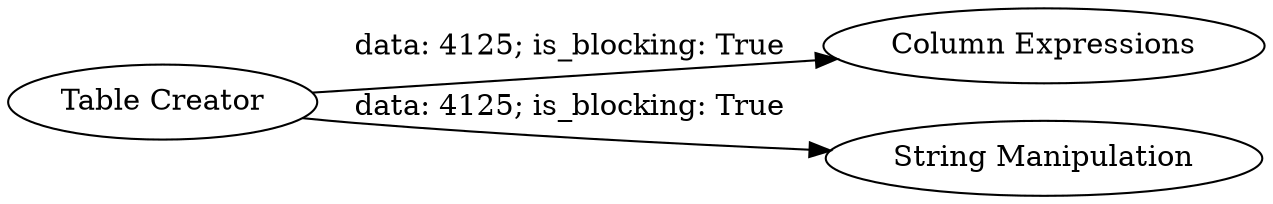 digraph {
	"-1087791543334221825_2" [label="Column Expressions"]
	"-1087791543334221825_1" [label="Table Creator"]
	"-1087791543334221825_8" [label="String Manipulation"]
	"-1087791543334221825_1" -> "-1087791543334221825_8" [label="data: 4125; is_blocking: True"]
	"-1087791543334221825_1" -> "-1087791543334221825_2" [label="data: 4125; is_blocking: True"]
	rankdir=LR
}
